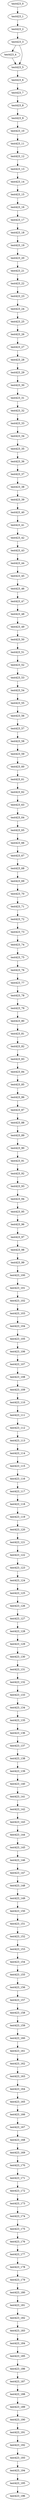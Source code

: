 digraph G {
test423_0->test423_1;
test423_1->test423_2;
test423_2->test423_3;
test423_3->test423_4;
test423_3->test423_5;
test423_4->test423_5;
test423_5->test423_6;
test423_6->test423_7;
test423_7->test423_8;
test423_8->test423_9;
test423_9->test423_10;
test423_10->test423_11;
test423_11->test423_12;
test423_12->test423_13;
test423_13->test423_14;
test423_14->test423_15;
test423_15->test423_16;
test423_16->test423_17;
test423_17->test423_18;
test423_18->test423_19;
test423_19->test423_20;
test423_20->test423_21;
test423_21->test423_22;
test423_22->test423_23;
test423_23->test423_24;
test423_24->test423_25;
test423_25->test423_26;
test423_26->test423_27;
test423_27->test423_28;
test423_28->test423_29;
test423_29->test423_30;
test423_30->test423_31;
test423_31->test423_32;
test423_32->test423_33;
test423_33->test423_34;
test423_34->test423_35;
test423_35->test423_36;
test423_36->test423_37;
test423_37->test423_38;
test423_38->test423_39;
test423_39->test423_40;
test423_40->test423_41;
test423_41->test423_42;
test423_42->test423_43;
test423_43->test423_44;
test423_44->test423_45;
test423_45->test423_46;
test423_46->test423_47;
test423_47->test423_48;
test423_48->test423_49;
test423_49->test423_50;
test423_50->test423_51;
test423_51->test423_52;
test423_52->test423_53;
test423_53->test423_54;
test423_54->test423_55;
test423_55->test423_56;
test423_56->test423_57;
test423_57->test423_58;
test423_58->test423_59;
test423_59->test423_60;
test423_60->test423_61;
test423_61->test423_62;
test423_62->test423_63;
test423_63->test423_64;
test423_64->test423_65;
test423_65->test423_66;
test423_66->test423_67;
test423_67->test423_68;
test423_68->test423_69;
test423_69->test423_70;
test423_70->test423_71;
test423_71->test423_72;
test423_72->test423_73;
test423_73->test423_74;
test423_74->test423_75;
test423_75->test423_76;
test423_76->test423_77;
test423_77->test423_78;
test423_78->test423_79;
test423_79->test423_80;
test423_80->test423_81;
test423_81->test423_82;
test423_82->test423_83;
test423_83->test423_84;
test423_84->test423_85;
test423_85->test423_86;
test423_86->test423_87;
test423_87->test423_88;
test423_88->test423_89;
test423_89->test423_90;
test423_90->test423_91;
test423_91->test423_92;
test423_92->test423_93;
test423_93->test423_94;
test423_94->test423_95;
test423_95->test423_96;
test423_96->test423_97;
test423_97->test423_98;
test423_98->test423_99;
test423_99->test423_100;
test423_100->test423_101;
test423_101->test423_102;
test423_102->test423_103;
test423_103->test423_104;
test423_104->test423_105;
test423_105->test423_106;
test423_106->test423_107;
test423_107->test423_108;
test423_108->test423_109;
test423_109->test423_110;
test423_110->test423_111;
test423_111->test423_112;
test423_112->test423_113;
test423_113->test423_114;
test423_114->test423_115;
test423_115->test423_116;
test423_116->test423_117;
test423_117->test423_118;
test423_118->test423_119;
test423_119->test423_120;
test423_120->test423_121;
test423_121->test423_122;
test423_122->test423_123;
test423_123->test423_124;
test423_124->test423_125;
test423_125->test423_126;
test423_126->test423_127;
test423_127->test423_128;
test423_128->test423_129;
test423_129->test423_130;
test423_130->test423_131;
test423_131->test423_132;
test423_132->test423_133;
test423_133->test423_134;
test423_134->test423_135;
test423_135->test423_136;
test423_136->test423_137;
test423_137->test423_138;
test423_138->test423_139;
test423_139->test423_140;
test423_140->test423_141;
test423_141->test423_142;
test423_142->test423_143;
test423_143->test423_144;
test423_144->test423_145;
test423_145->test423_146;
test423_146->test423_147;
test423_147->test423_148;
test423_148->test423_149;
test423_149->test423_150;
test423_150->test423_151;
test423_151->test423_152;
test423_152->test423_153;
test423_153->test423_154;
test423_154->test423_155;
test423_155->test423_156;
test423_156->test423_157;
test423_157->test423_158;
test423_158->test423_159;
test423_159->test423_160;
test423_160->test423_161;
test423_161->test423_162;
test423_162->test423_163;
test423_163->test423_164;
test423_164->test423_165;
test423_165->test423_166;
test423_166->test423_167;
test423_167->test423_168;
test423_168->test423_169;
test423_169->test423_170;
test423_170->test423_171;
test423_171->test423_172;
test423_172->test423_173;
test423_173->test423_174;
test423_174->test423_175;
test423_175->test423_176;
test423_176->test423_177;
test423_177->test423_178;
test423_178->test423_179;
test423_179->test423_180;
test423_180->test423_181;
test423_181->test423_182;
test423_182->test423_183;
test423_183->test423_184;
test423_184->test423_185;
test423_185->test423_186;
test423_186->test423_187;
test423_187->test423_188;
test423_188->test423_189;
test423_189->test423_190;
test423_190->test423_191;
test423_191->test423_192;
test423_192->test423_193;
test423_193->test423_194;
test423_194->test423_195;
test423_195->test423_196;

}
